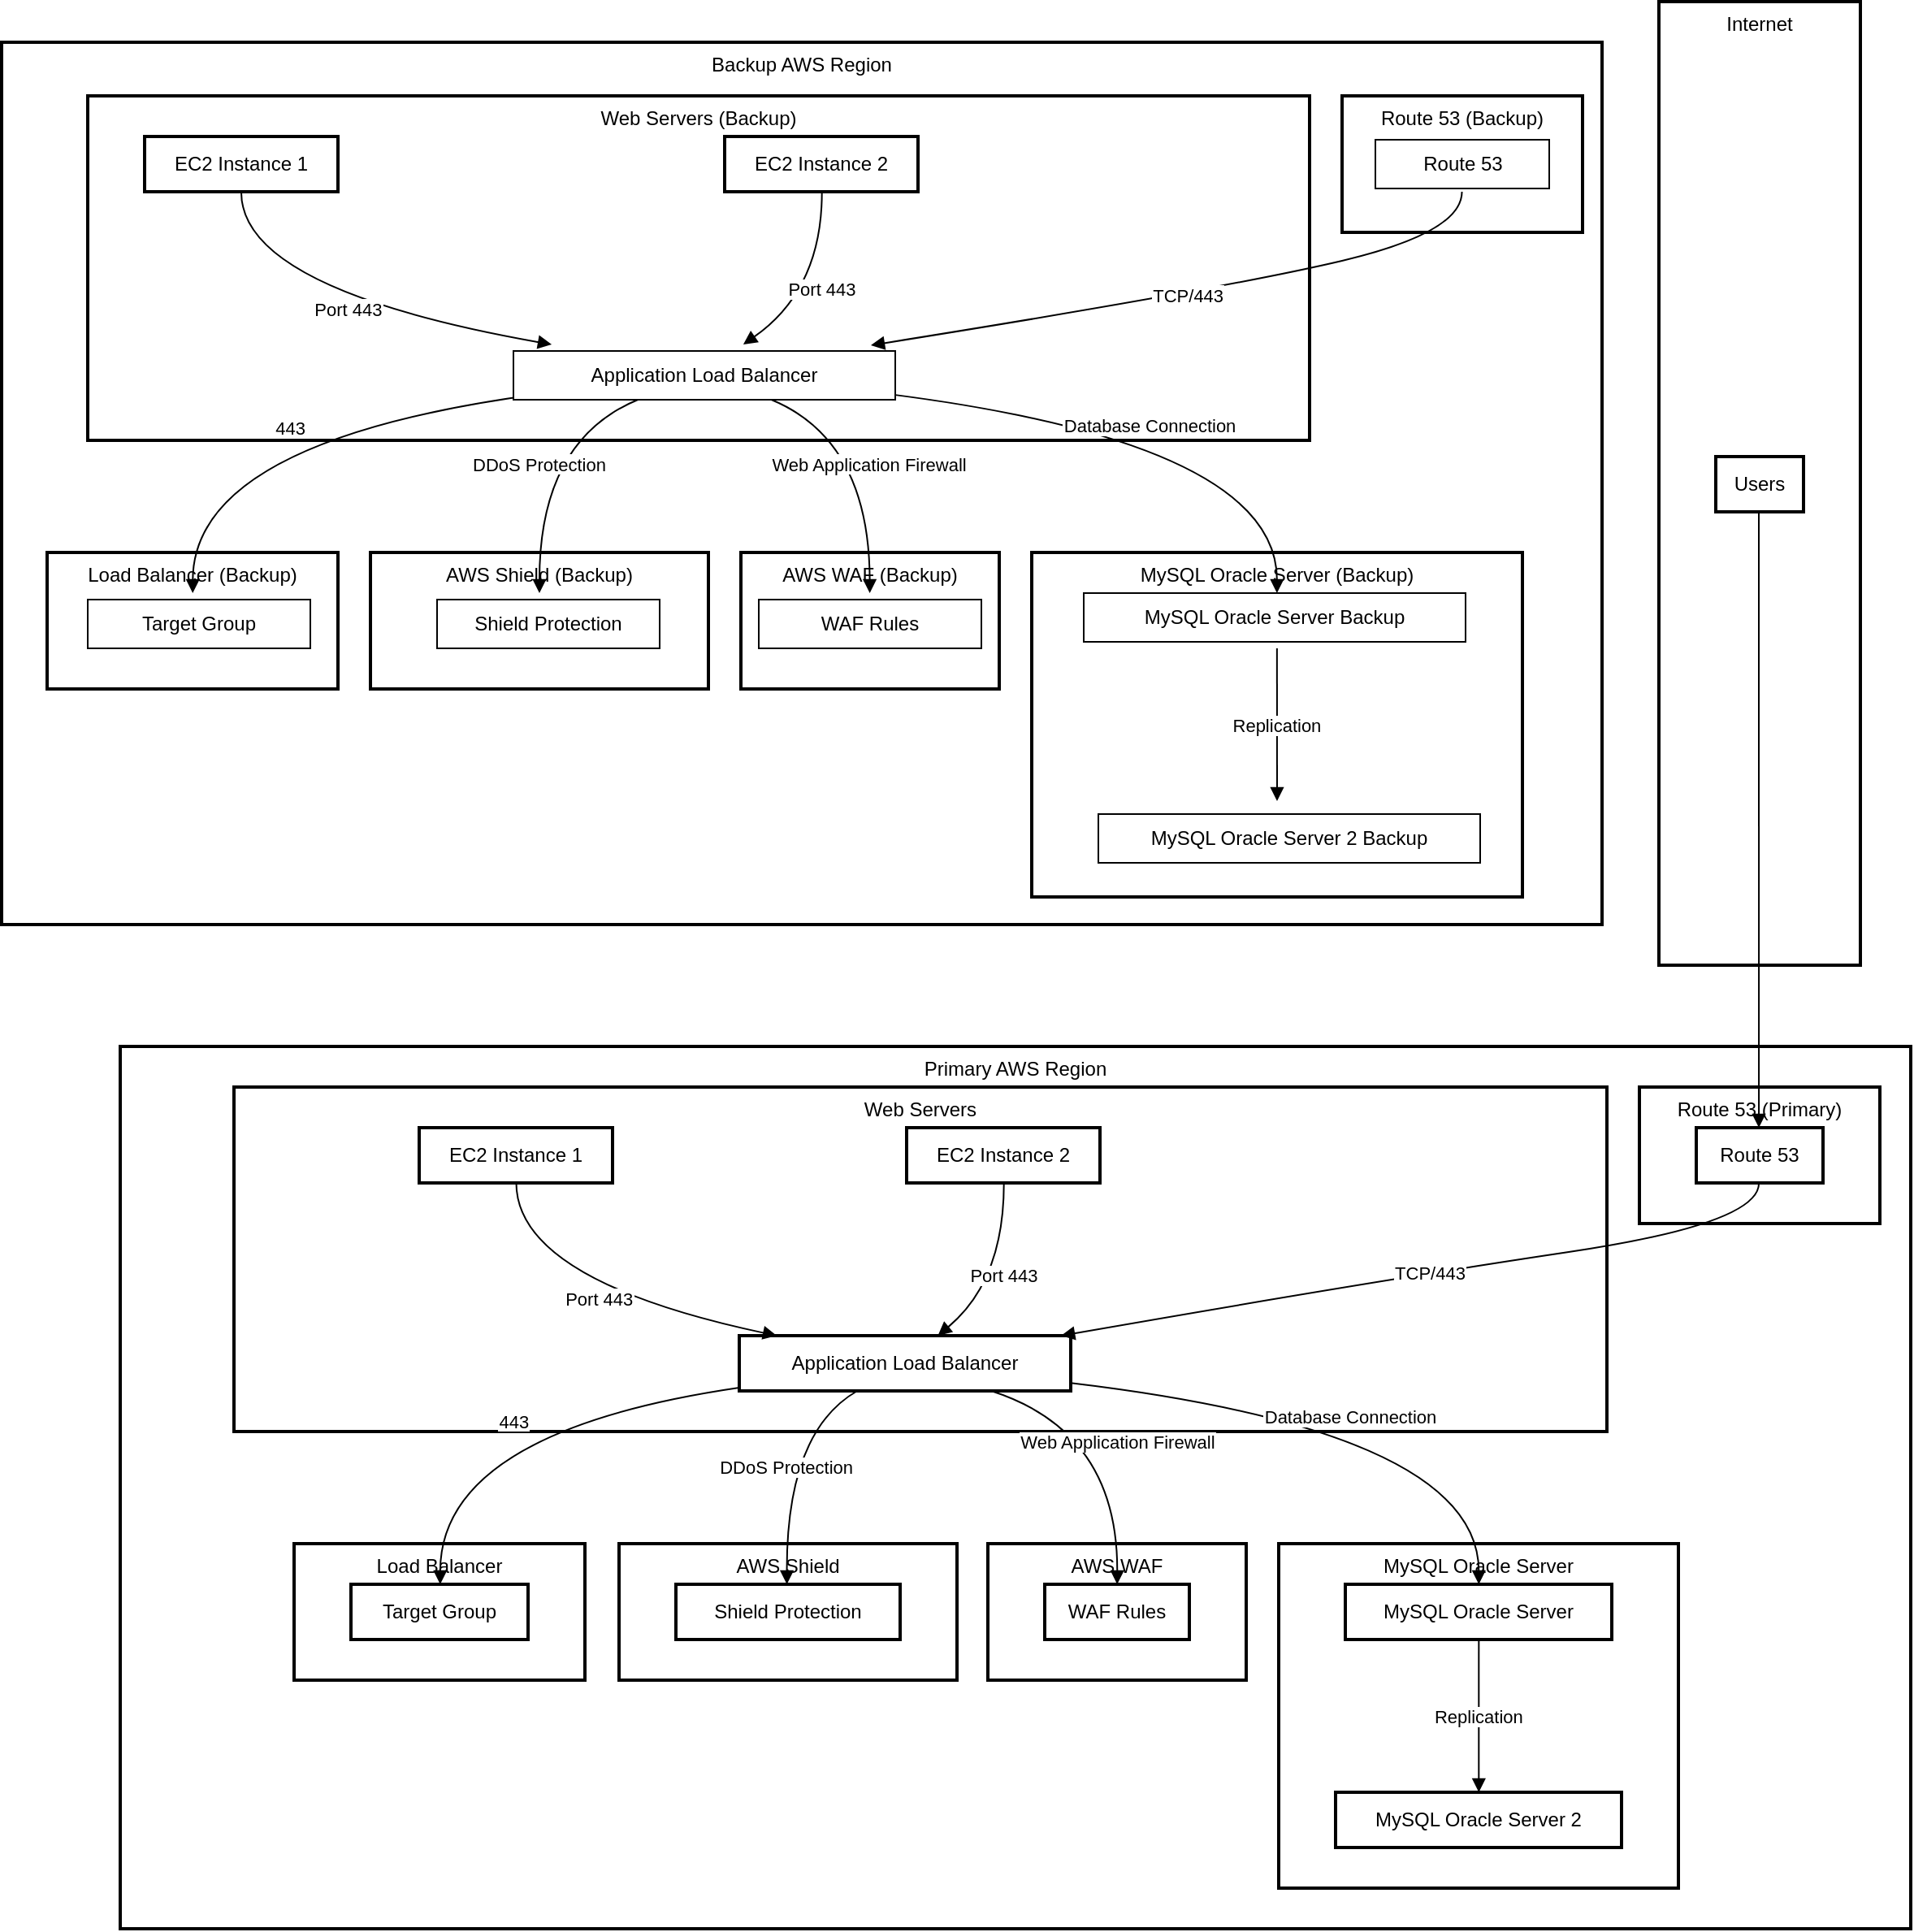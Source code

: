<mxfile version="24.4.3" type="github">
  <diagram name="Page-1" id="fugLXyr0FzHmSfTtq3j7">
    <mxGraphModel dx="989" dy="543" grid="1" gridSize="10" guides="1" tooltips="1" connect="1" arrows="1" fold="1" page="1" pageScale="1" pageWidth="850" pageHeight="1100" math="0" shadow="0">
      <root>
        <mxCell id="0" />
        <mxCell id="1" parent="0" />
        <mxCell id="nAqBGkcljVNbqsu_aIvS-1" value="Backup AWS Region" style="whiteSpace=wrap;strokeWidth=2;verticalAlign=top;" vertex="1" parent="1">
          <mxGeometry x="20" y="45" width="985" height="543" as="geometry" />
        </mxCell>
        <mxCell id="nAqBGkcljVNbqsu_aIvS-2" value="Application Load Balancer" style="whiteSpace=wrap;strokeWidth=2;" vertex="1" parent="nAqBGkcljVNbqsu_aIvS-1">
          <mxGeometry x="331" y="186" width="204" height="34" as="geometry" />
        </mxCell>
        <mxCell id="nAqBGkcljVNbqsu_aIvS-3" value="Web Servers (Backup)" style="whiteSpace=wrap;strokeWidth=2;verticalAlign=top;" vertex="1" parent="nAqBGkcljVNbqsu_aIvS-1">
          <mxGeometry x="53" y="33" width="752" height="212" as="geometry" />
        </mxCell>
        <mxCell id="nAqBGkcljVNbqsu_aIvS-4" value="EC2 Instance 1" style="whiteSpace=wrap;strokeWidth=2;" vertex="1" parent="nAqBGkcljVNbqsu_aIvS-1">
          <mxGeometry x="88" y="58" width="119" height="34" as="geometry" />
        </mxCell>
        <mxCell id="nAqBGkcljVNbqsu_aIvS-5" value="EC2 Instance 2" style="whiteSpace=wrap;strokeWidth=2;" vertex="1" parent="nAqBGkcljVNbqsu_aIvS-1">
          <mxGeometry x="445" y="58" width="119" height="34" as="geometry" />
        </mxCell>
        <mxCell id="nAqBGkcljVNbqsu_aIvS-6" value="Target Group" style="whiteSpace=wrap;strokeWidth=2;" vertex="1" parent="nAqBGkcljVNbqsu_aIvS-1">
          <mxGeometry x="63" y="339" width="109" height="34" as="geometry" />
        </mxCell>
        <mxCell id="nAqBGkcljVNbqsu_aIvS-7" value="Shield Protection" style="whiteSpace=wrap;strokeWidth=2;" vertex="1" parent="nAqBGkcljVNbqsu_aIvS-1">
          <mxGeometry x="262" y="339" width="138" height="34" as="geometry" />
        </mxCell>
        <mxCell id="nAqBGkcljVNbqsu_aIvS-8" value="WAF Rules" style="whiteSpace=wrap;strokeWidth=2;" vertex="1" parent="nAqBGkcljVNbqsu_aIvS-1">
          <mxGeometry x="490" y="339" width="89" height="34" as="geometry" />
        </mxCell>
        <mxCell id="nAqBGkcljVNbqsu_aIvS-9" value="MySQL Oracle Server Backup" style="whiteSpace=wrap;strokeWidth=2;" vertex="1" parent="nAqBGkcljVNbqsu_aIvS-1">
          <mxGeometry x="675" y="339" width="219" height="34" as="geometry" />
        </mxCell>
        <mxCell id="nAqBGkcljVNbqsu_aIvS-10" value="MySQL Oracle Server 2 Backup" style="whiteSpace=wrap;strokeWidth=2;" vertex="1" parent="nAqBGkcljVNbqsu_aIvS-1">
          <mxGeometry x="669" y="467" width="232" height="34" as="geometry" />
        </mxCell>
        <mxCell id="nAqBGkcljVNbqsu_aIvS-11" value="Route 53" style="whiteSpace=wrap;strokeWidth=2;" vertex="1" parent="nAqBGkcljVNbqsu_aIvS-1">
          <mxGeometry x="860" y="58" width="78" height="34" as="geometry" />
        </mxCell>
        <mxCell id="nAqBGkcljVNbqsu_aIvS-12" value="Load Balancer (Backup)" style="whiteSpace=wrap;strokeWidth=2;verticalAlign=top;" vertex="1" parent="nAqBGkcljVNbqsu_aIvS-1">
          <mxGeometry x="28" y="314" width="179" height="84" as="geometry" />
        </mxCell>
        <mxCell id="nAqBGkcljVNbqsu_aIvS-13" value="AWS Shield (Backup)" style="whiteSpace=wrap;strokeWidth=2;verticalAlign=top;" vertex="1" parent="nAqBGkcljVNbqsu_aIvS-1">
          <mxGeometry x="227" y="314" width="208" height="84" as="geometry" />
        </mxCell>
        <mxCell id="nAqBGkcljVNbqsu_aIvS-14" value="AWS WAF (Backup)" style="whiteSpace=wrap;strokeWidth=2;verticalAlign=top;" vertex="1" parent="nAqBGkcljVNbqsu_aIvS-1">
          <mxGeometry x="455" y="314" width="159" height="84" as="geometry" />
        </mxCell>
        <mxCell id="nAqBGkcljVNbqsu_aIvS-15" value="MySQL Oracle Server (Backup)" style="whiteSpace=wrap;strokeWidth=2;verticalAlign=top;" vertex="1" parent="nAqBGkcljVNbqsu_aIvS-1">
          <mxGeometry x="634" y="314" width="302" height="212" as="geometry" />
        </mxCell>
        <mxCell id="nAqBGkcljVNbqsu_aIvS-16" value="Route 53 (Backup)" style="whiteSpace=wrap;strokeWidth=2;verticalAlign=top;" vertex="1" parent="nAqBGkcljVNbqsu_aIvS-1">
          <mxGeometry x="825" y="33" width="148" height="84" as="geometry" />
        </mxCell>
        <mxCell id="nAqBGkcljVNbqsu_aIvS-17" value="Port 443" style="curved=1;startArrow=none;endArrow=block;exitX=0.5;exitY=1;entryX=0.037;entryY=0;rounded=0;" edge="1" parent="nAqBGkcljVNbqsu_aIvS-1" source="nAqBGkcljVNbqsu_aIvS-4" target="nAqBGkcljVNbqsu_aIvS-2">
          <mxGeometry relative="1" as="geometry">
            <Array as="points">
              <mxPoint x="147" y="152" />
            </Array>
          </mxGeometry>
        </mxCell>
        <mxCell id="nAqBGkcljVNbqsu_aIvS-18" value="Port 443" style="curved=1;startArrow=none;endArrow=block;exitX=0.503;exitY=1;entryX=0.615;entryY=0;rounded=0;" edge="1" parent="nAqBGkcljVNbqsu_aIvS-1" source="nAqBGkcljVNbqsu_aIvS-5" target="nAqBGkcljVNbqsu_aIvS-2">
          <mxGeometry relative="1" as="geometry">
            <Array as="points">
              <mxPoint x="505" y="152" />
            </Array>
          </mxGeometry>
        </mxCell>
        <mxCell id="nAqBGkcljVNbqsu_aIvS-19" value="443" style="curved=1;startArrow=none;endArrow=block;exitX=-0.001;exitY=0.899;entryX=0.501;entryY=0;rounded=0;" edge="1" parent="nAqBGkcljVNbqsu_aIvS-1" source="nAqBGkcljVNbqsu_aIvS-2" target="nAqBGkcljVNbqsu_aIvS-6">
          <mxGeometry relative="1" as="geometry">
            <Array as="points">
              <mxPoint x="118" y="245" />
            </Array>
          </mxGeometry>
        </mxCell>
        <mxCell id="nAqBGkcljVNbqsu_aIvS-20" value="DDoS Protection" style="curved=1;startArrow=none;endArrow=block;exitX=0.297;exitY=1;entryX=0.5;entryY=0;rounded=0;" edge="1" parent="nAqBGkcljVNbqsu_aIvS-1" source="nAqBGkcljVNbqsu_aIvS-2" target="nAqBGkcljVNbqsu_aIvS-7">
          <mxGeometry relative="1" as="geometry">
            <Array as="points">
              <mxPoint x="331" y="245" />
            </Array>
          </mxGeometry>
        </mxCell>
        <mxCell id="nAqBGkcljVNbqsu_aIvS-21" value="Web Application Firewall" style="curved=1;startArrow=none;endArrow=block;exitX=0.7;exitY=1;entryX=0.498;entryY=0;rounded=0;" edge="1" parent="nAqBGkcljVNbqsu_aIvS-1" source="nAqBGkcljVNbqsu_aIvS-2" target="nAqBGkcljVNbqsu_aIvS-8">
          <mxGeometry relative="1" as="geometry">
            <Array as="points">
              <mxPoint x="534" y="245" />
            </Array>
          </mxGeometry>
        </mxCell>
        <mxCell id="nAqBGkcljVNbqsu_aIvS-22" value="Replication" style="curved=1;startArrow=none;endArrow=block;exitX=0.502;exitY=1;entryX=0.5;entryY=0;rounded=0;" edge="1" parent="nAqBGkcljVNbqsu_aIvS-1" source="nAqBGkcljVNbqsu_aIvS-9" target="nAqBGkcljVNbqsu_aIvS-10">
          <mxGeometry relative="1" as="geometry">
            <Array as="points" />
          </mxGeometry>
        </mxCell>
        <mxCell id="nAqBGkcljVNbqsu_aIvS-23" value="Database Connection" style="curved=1;startArrow=none;endArrow=block;exitX=0.998;exitY=0.857;entryX=0.502;entryY=0;rounded=0;" edge="1" parent="nAqBGkcljVNbqsu_aIvS-1" source="nAqBGkcljVNbqsu_aIvS-2" target="nAqBGkcljVNbqsu_aIvS-9">
          <mxGeometry relative="1" as="geometry">
            <Array as="points">
              <mxPoint x="785" y="245" />
            </Array>
          </mxGeometry>
        </mxCell>
        <mxCell id="nAqBGkcljVNbqsu_aIvS-24" value="TCP/443" style="curved=1;startArrow=none;endArrow=block;exitX=0.497;exitY=1;entryX=0.998;entryY=0.016;rounded=0;" edge="1" parent="nAqBGkcljVNbqsu_aIvS-1" source="nAqBGkcljVNbqsu_aIvS-11" target="nAqBGkcljVNbqsu_aIvS-2">
          <mxGeometry relative="1" as="geometry">
            <Array as="points">
              <mxPoint x="899" y="117" />
              <mxPoint x="751" y="152" />
            </Array>
          </mxGeometry>
        </mxCell>
        <mxCell id="nAqBGkcljVNbqsu_aIvS-52" value="Application Load Balancer" style="rounded=0;whiteSpace=wrap;html=1;" vertex="1" parent="nAqBGkcljVNbqsu_aIvS-1">
          <mxGeometry x="315" y="190" width="235" height="30" as="geometry" />
        </mxCell>
        <mxCell id="nAqBGkcljVNbqsu_aIvS-54" value="MySQL Oracle Server Backup" style="rounded=0;whiteSpace=wrap;html=1;" vertex="1" parent="nAqBGkcljVNbqsu_aIvS-1">
          <mxGeometry x="666" y="339" width="235" height="30" as="geometry" />
        </mxCell>
        <mxCell id="nAqBGkcljVNbqsu_aIvS-55" value="MySQL Oracle Server 2 Backup" style="rounded=0;whiteSpace=wrap;html=1;" vertex="1" parent="nAqBGkcljVNbqsu_aIvS-1">
          <mxGeometry x="675" y="475" width="235" height="30" as="geometry" />
        </mxCell>
        <mxCell id="nAqBGkcljVNbqsu_aIvS-56" value="Target Group" style="rounded=0;whiteSpace=wrap;html=1;" vertex="1" parent="nAqBGkcljVNbqsu_aIvS-1">
          <mxGeometry x="53" y="343" width="137" height="30" as="geometry" />
        </mxCell>
        <mxCell id="nAqBGkcljVNbqsu_aIvS-57" value="Shield Protection" style="rounded=0;whiteSpace=wrap;html=1;" vertex="1" parent="nAqBGkcljVNbqsu_aIvS-1">
          <mxGeometry x="268" y="343" width="137" height="30" as="geometry" />
        </mxCell>
        <mxCell id="nAqBGkcljVNbqsu_aIvS-58" value="WAF Rules" style="rounded=0;whiteSpace=wrap;html=1;" vertex="1" parent="nAqBGkcljVNbqsu_aIvS-1">
          <mxGeometry x="466" y="343" width="137" height="30" as="geometry" />
        </mxCell>
        <mxCell id="nAqBGkcljVNbqsu_aIvS-59" value="Route 53" style="rounded=0;whiteSpace=wrap;html=1;" vertex="1" parent="nAqBGkcljVNbqsu_aIvS-1">
          <mxGeometry x="845.5" y="60" width="107" height="30" as="geometry" />
        </mxCell>
        <mxCell id="nAqBGkcljVNbqsu_aIvS-25" value="Primary AWS Region" style="whiteSpace=wrap;strokeWidth=2;verticalAlign=top;" vertex="1" parent="1">
          <mxGeometry x="93" y="663" width="1102" height="543" as="geometry" />
        </mxCell>
        <mxCell id="nAqBGkcljVNbqsu_aIvS-26" value="Web Servers" style="whiteSpace=wrap;strokeWidth=2;verticalAlign=top;" vertex="1" parent="1">
          <mxGeometry x="163" y="688" width="845" height="212" as="geometry" />
        </mxCell>
        <mxCell id="nAqBGkcljVNbqsu_aIvS-27" value="Load Balancer" style="whiteSpace=wrap;strokeWidth=2;verticalAlign=top;" vertex="1" parent="1">
          <mxGeometry x="200" y="969" width="179" height="84" as="geometry" />
        </mxCell>
        <mxCell id="nAqBGkcljVNbqsu_aIvS-28" value="AWS Shield" style="whiteSpace=wrap;strokeWidth=2;verticalAlign=top;" vertex="1" parent="1">
          <mxGeometry x="400" y="969" width="208" height="84" as="geometry" />
        </mxCell>
        <mxCell id="nAqBGkcljVNbqsu_aIvS-29" value="AWS WAF" style="whiteSpace=wrap;strokeWidth=2;verticalAlign=top;" vertex="1" parent="1">
          <mxGeometry x="627" y="969" width="159" height="84" as="geometry" />
        </mxCell>
        <mxCell id="nAqBGkcljVNbqsu_aIvS-30" value="MySQL Oracle Server" style="whiteSpace=wrap;strokeWidth=2;verticalAlign=top;" vertex="1" parent="1">
          <mxGeometry x="806" y="969" width="246" height="212" as="geometry" />
        </mxCell>
        <mxCell id="nAqBGkcljVNbqsu_aIvS-31" value="Route 53 (Primary)" style="whiteSpace=wrap;strokeWidth=2;verticalAlign=top;" vertex="1" parent="1">
          <mxGeometry x="1028" y="688" width="148" height="84" as="geometry" />
        </mxCell>
        <mxCell id="nAqBGkcljVNbqsu_aIvS-32" value="Route 53" style="whiteSpace=wrap;strokeWidth=2;" vertex="1" parent="1">
          <mxGeometry x="1063" y="713" width="78" height="34" as="geometry" />
        </mxCell>
        <mxCell id="nAqBGkcljVNbqsu_aIvS-33" value="MySQL Oracle Server 2" style="whiteSpace=wrap;strokeWidth=2;" vertex="1" parent="1">
          <mxGeometry x="841" y="1122" width="176" height="34" as="geometry" />
        </mxCell>
        <mxCell id="nAqBGkcljVNbqsu_aIvS-34" value="MySQL Oracle Server" style="whiteSpace=wrap;strokeWidth=2;" vertex="1" parent="1">
          <mxGeometry x="847" y="994" width="164" height="34" as="geometry" />
        </mxCell>
        <mxCell id="nAqBGkcljVNbqsu_aIvS-35" value="WAF Rules" style="whiteSpace=wrap;strokeWidth=2;" vertex="1" parent="1">
          <mxGeometry x="662" y="994" width="89" height="34" as="geometry" />
        </mxCell>
        <mxCell id="nAqBGkcljVNbqsu_aIvS-36" value="Shield Protection" style="whiteSpace=wrap;strokeWidth=2;" vertex="1" parent="1">
          <mxGeometry x="435" y="994" width="138" height="34" as="geometry" />
        </mxCell>
        <mxCell id="nAqBGkcljVNbqsu_aIvS-37" value="Target Group" style="whiteSpace=wrap;strokeWidth=2;" vertex="1" parent="1">
          <mxGeometry x="235" y="994" width="109" height="34" as="geometry" />
        </mxCell>
        <mxCell id="nAqBGkcljVNbqsu_aIvS-38" value="Application Load Balancer" style="whiteSpace=wrap;strokeWidth=2;" vertex="1" parent="1">
          <mxGeometry x="474" y="841" width="204" height="34" as="geometry" />
        </mxCell>
        <mxCell id="nAqBGkcljVNbqsu_aIvS-39" value="EC2 Instance 1" style="whiteSpace=wrap;strokeWidth=2;" vertex="1" parent="1">
          <mxGeometry x="277" y="713" width="119" height="34" as="geometry" />
        </mxCell>
        <mxCell id="nAqBGkcljVNbqsu_aIvS-40" value="EC2 Instance 2" style="whiteSpace=wrap;strokeWidth=2;" vertex="1" parent="1">
          <mxGeometry x="577" y="713" width="119" height="34" as="geometry" />
        </mxCell>
        <mxCell id="nAqBGkcljVNbqsu_aIvS-41" value="Internet" style="whiteSpace=wrap;strokeWidth=2;verticalAlign=top;" vertex="1" parent="1">
          <mxGeometry x="1040" y="20" width="124" height="593" as="geometry" />
        </mxCell>
        <mxCell id="nAqBGkcljVNbqsu_aIvS-42" value="Users" style="whiteSpace=wrap;strokeWidth=2;" vertex="1" parent="1">
          <mxGeometry x="1075" y="300" width="54" height="34" as="geometry" />
        </mxCell>
        <mxCell id="nAqBGkcljVNbqsu_aIvS-43" value="Port 443" style="curved=1;startArrow=none;endArrow=block;exitX=0.502;exitY=1;entryX=0.113;entryY=0;rounded=0;" edge="1" parent="1" source="nAqBGkcljVNbqsu_aIvS-39" target="nAqBGkcljVNbqsu_aIvS-38">
          <mxGeometry relative="1" as="geometry">
            <Array as="points">
              <mxPoint x="337" y="807" />
            </Array>
          </mxGeometry>
        </mxCell>
        <mxCell id="nAqBGkcljVNbqsu_aIvS-44" value="Port 443" style="curved=1;startArrow=none;endArrow=block;exitX=0.503;exitY=1;entryX=0.599;entryY=0;rounded=0;" edge="1" parent="1" source="nAqBGkcljVNbqsu_aIvS-40" target="nAqBGkcljVNbqsu_aIvS-38">
          <mxGeometry relative="1" as="geometry">
            <Array as="points">
              <mxPoint x="637" y="807" />
            </Array>
          </mxGeometry>
        </mxCell>
        <mxCell id="nAqBGkcljVNbqsu_aIvS-45" value="443" style="curved=1;startArrow=none;endArrow=block;exitX=0.002;exitY=0.94;entryX=0.504;entryY=0;rounded=0;" edge="1" parent="1" source="nAqBGkcljVNbqsu_aIvS-38" target="nAqBGkcljVNbqsu_aIvS-37">
          <mxGeometry relative="1" as="geometry">
            <Array as="points">
              <mxPoint x="290" y="900" />
            </Array>
          </mxGeometry>
        </mxCell>
        <mxCell id="nAqBGkcljVNbqsu_aIvS-46" value="DDoS Protection" style="curved=1;startArrow=none;endArrow=block;exitX=0.356;exitY=1;entryX=0.495;entryY=0;rounded=0;" edge="1" parent="1" source="nAqBGkcljVNbqsu_aIvS-38" target="nAqBGkcljVNbqsu_aIvS-36">
          <mxGeometry relative="1" as="geometry">
            <Array as="points">
              <mxPoint x="503" y="900" />
            </Array>
          </mxGeometry>
        </mxCell>
        <mxCell id="nAqBGkcljVNbqsu_aIvS-47" value="Web Application Firewall" style="curved=1;startArrow=none;endArrow=block;exitX=0.76;exitY=1;entryX=0.501;entryY=0;rounded=0;" edge="1" parent="1" source="nAqBGkcljVNbqsu_aIvS-38" target="nAqBGkcljVNbqsu_aIvS-35">
          <mxGeometry relative="1" as="geometry">
            <Array as="points">
              <mxPoint x="707" y="900" />
            </Array>
          </mxGeometry>
        </mxCell>
        <mxCell id="nAqBGkcljVNbqsu_aIvS-48" value="Replication" style="curved=1;startArrow=none;endArrow=block;exitX=0.501;exitY=1;entryX=0.501;entryY=0;rounded=0;" edge="1" parent="1" source="nAqBGkcljVNbqsu_aIvS-34" target="nAqBGkcljVNbqsu_aIvS-33">
          <mxGeometry relative="1" as="geometry">
            <Array as="points" />
          </mxGeometry>
        </mxCell>
        <mxCell id="nAqBGkcljVNbqsu_aIvS-49" value="Database Connection" style="curved=1;startArrow=none;endArrow=block;exitX=1.0;exitY=0.856;entryX=0.501;entryY=0;rounded=0;" edge="1" parent="1" source="nAqBGkcljVNbqsu_aIvS-38" target="nAqBGkcljVNbqsu_aIvS-34">
          <mxGeometry relative="1" as="geometry">
            <Array as="points">
              <mxPoint x="929" y="900" />
            </Array>
          </mxGeometry>
        </mxCell>
        <mxCell id="nAqBGkcljVNbqsu_aIvS-50" value="TCP/443" style="curved=1;startArrow=none;endArrow=block;exitX=0.494;exitY=1;entryX=0.971;entryY=0;rounded=0;" edge="1" parent="1" source="nAqBGkcljVNbqsu_aIvS-32" target="nAqBGkcljVNbqsu_aIvS-38">
          <mxGeometry relative="1" as="geometry">
            <Array as="points">
              <mxPoint x="1102" y="772" />
              <mxPoint x="867" y="807" />
            </Array>
          </mxGeometry>
        </mxCell>
        <mxCell id="nAqBGkcljVNbqsu_aIvS-51" value="" style="curved=1;startArrow=none;endArrow=block;exitX=0.491;exitY=0.985;entryX=0.494;entryY=0;rounded=0;" edge="1" parent="1" source="nAqBGkcljVNbqsu_aIvS-42" target="nAqBGkcljVNbqsu_aIvS-32">
          <mxGeometry relative="1" as="geometry">
            <Array as="points" />
          </mxGeometry>
        </mxCell>
      </root>
    </mxGraphModel>
  </diagram>
</mxfile>
